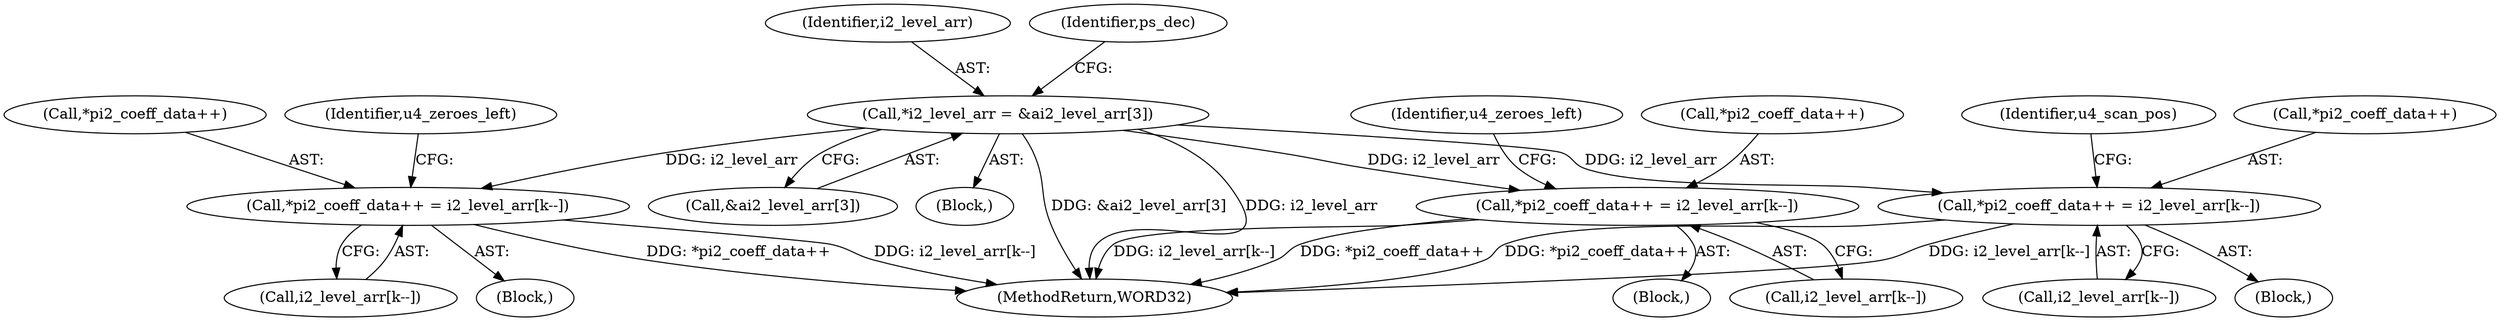 digraph "0_Android_c57fc3703ae2e0d41b1f6580c50015937f2d23c1_0@array" {
"1000193" [label="(Call,*i2_level_arr = &ai2_level_arr[3])"];
"1000547" [label="(Call,*pi2_coeff_data++ = i2_level_arr[k--])"];
"1000605" [label="(Call,*pi2_coeff_data++ = i2_level_arr[k--])"];
"1000638" [label="(Call,*pi2_coeff_data++ = i2_level_arr[k--])"];
"1000683" [label="(MethodReturn,WORD32)"];
"1000642" [label="(Call,i2_level_arr[k--])"];
"1000605" [label="(Call,*pi2_coeff_data++ = i2_level_arr[k--])"];
"1000194" [label="(Identifier,i2_level_arr)"];
"1000548" [label="(Call,*pi2_coeff_data++)"];
"1000632" [label="(Block,)"];
"1000638" [label="(Call,*pi2_coeff_data++ = i2_level_arr[k--])"];
"1000551" [label="(Call,i2_level_arr[k--])"];
"1000193" [label="(Call,*i2_level_arr = &ai2_level_arr[3])"];
"1000639" [label="(Call,*pi2_coeff_data++)"];
"1000574" [label="(Block,)"];
"1000614" [label="(Identifier,u4_zeroes_left)"];
"1000609" [label="(Call,i2_level_arr[k--])"];
"1000606" [label="(Call,*pi2_coeff_data++)"];
"1000195" [label="(Call,&ai2_level_arr[3])"];
"1000547" [label="(Call,*pi2_coeff_data++ = i2_level_arr[k--])"];
"1000556" [label="(Identifier,u4_zeroes_left)"];
"1000647" [label="(Identifier,u4_scan_pos)"];
"1000164" [label="(Block,)"];
"1000510" [label="(Block,)"];
"1000203" [label="(Identifier,ps_dec)"];
"1000193" -> "1000164"  [label="AST: "];
"1000193" -> "1000195"  [label="CFG: "];
"1000194" -> "1000193"  [label="AST: "];
"1000195" -> "1000193"  [label="AST: "];
"1000203" -> "1000193"  [label="CFG: "];
"1000193" -> "1000683"  [label="DDG: i2_level_arr"];
"1000193" -> "1000683"  [label="DDG: &ai2_level_arr[3]"];
"1000193" -> "1000547"  [label="DDG: i2_level_arr"];
"1000193" -> "1000605"  [label="DDG: i2_level_arr"];
"1000193" -> "1000638"  [label="DDG: i2_level_arr"];
"1000547" -> "1000510"  [label="AST: "];
"1000547" -> "1000551"  [label="CFG: "];
"1000548" -> "1000547"  [label="AST: "];
"1000551" -> "1000547"  [label="AST: "];
"1000556" -> "1000547"  [label="CFG: "];
"1000547" -> "1000683"  [label="DDG: *pi2_coeff_data++"];
"1000547" -> "1000683"  [label="DDG: i2_level_arr[k--]"];
"1000605" -> "1000574"  [label="AST: "];
"1000605" -> "1000609"  [label="CFG: "];
"1000606" -> "1000605"  [label="AST: "];
"1000609" -> "1000605"  [label="AST: "];
"1000614" -> "1000605"  [label="CFG: "];
"1000605" -> "1000683"  [label="DDG: i2_level_arr[k--]"];
"1000605" -> "1000683"  [label="DDG: *pi2_coeff_data++"];
"1000638" -> "1000632"  [label="AST: "];
"1000638" -> "1000642"  [label="CFG: "];
"1000639" -> "1000638"  [label="AST: "];
"1000642" -> "1000638"  [label="AST: "];
"1000647" -> "1000638"  [label="CFG: "];
"1000638" -> "1000683"  [label="DDG: *pi2_coeff_data++"];
"1000638" -> "1000683"  [label="DDG: i2_level_arr[k--]"];
}

